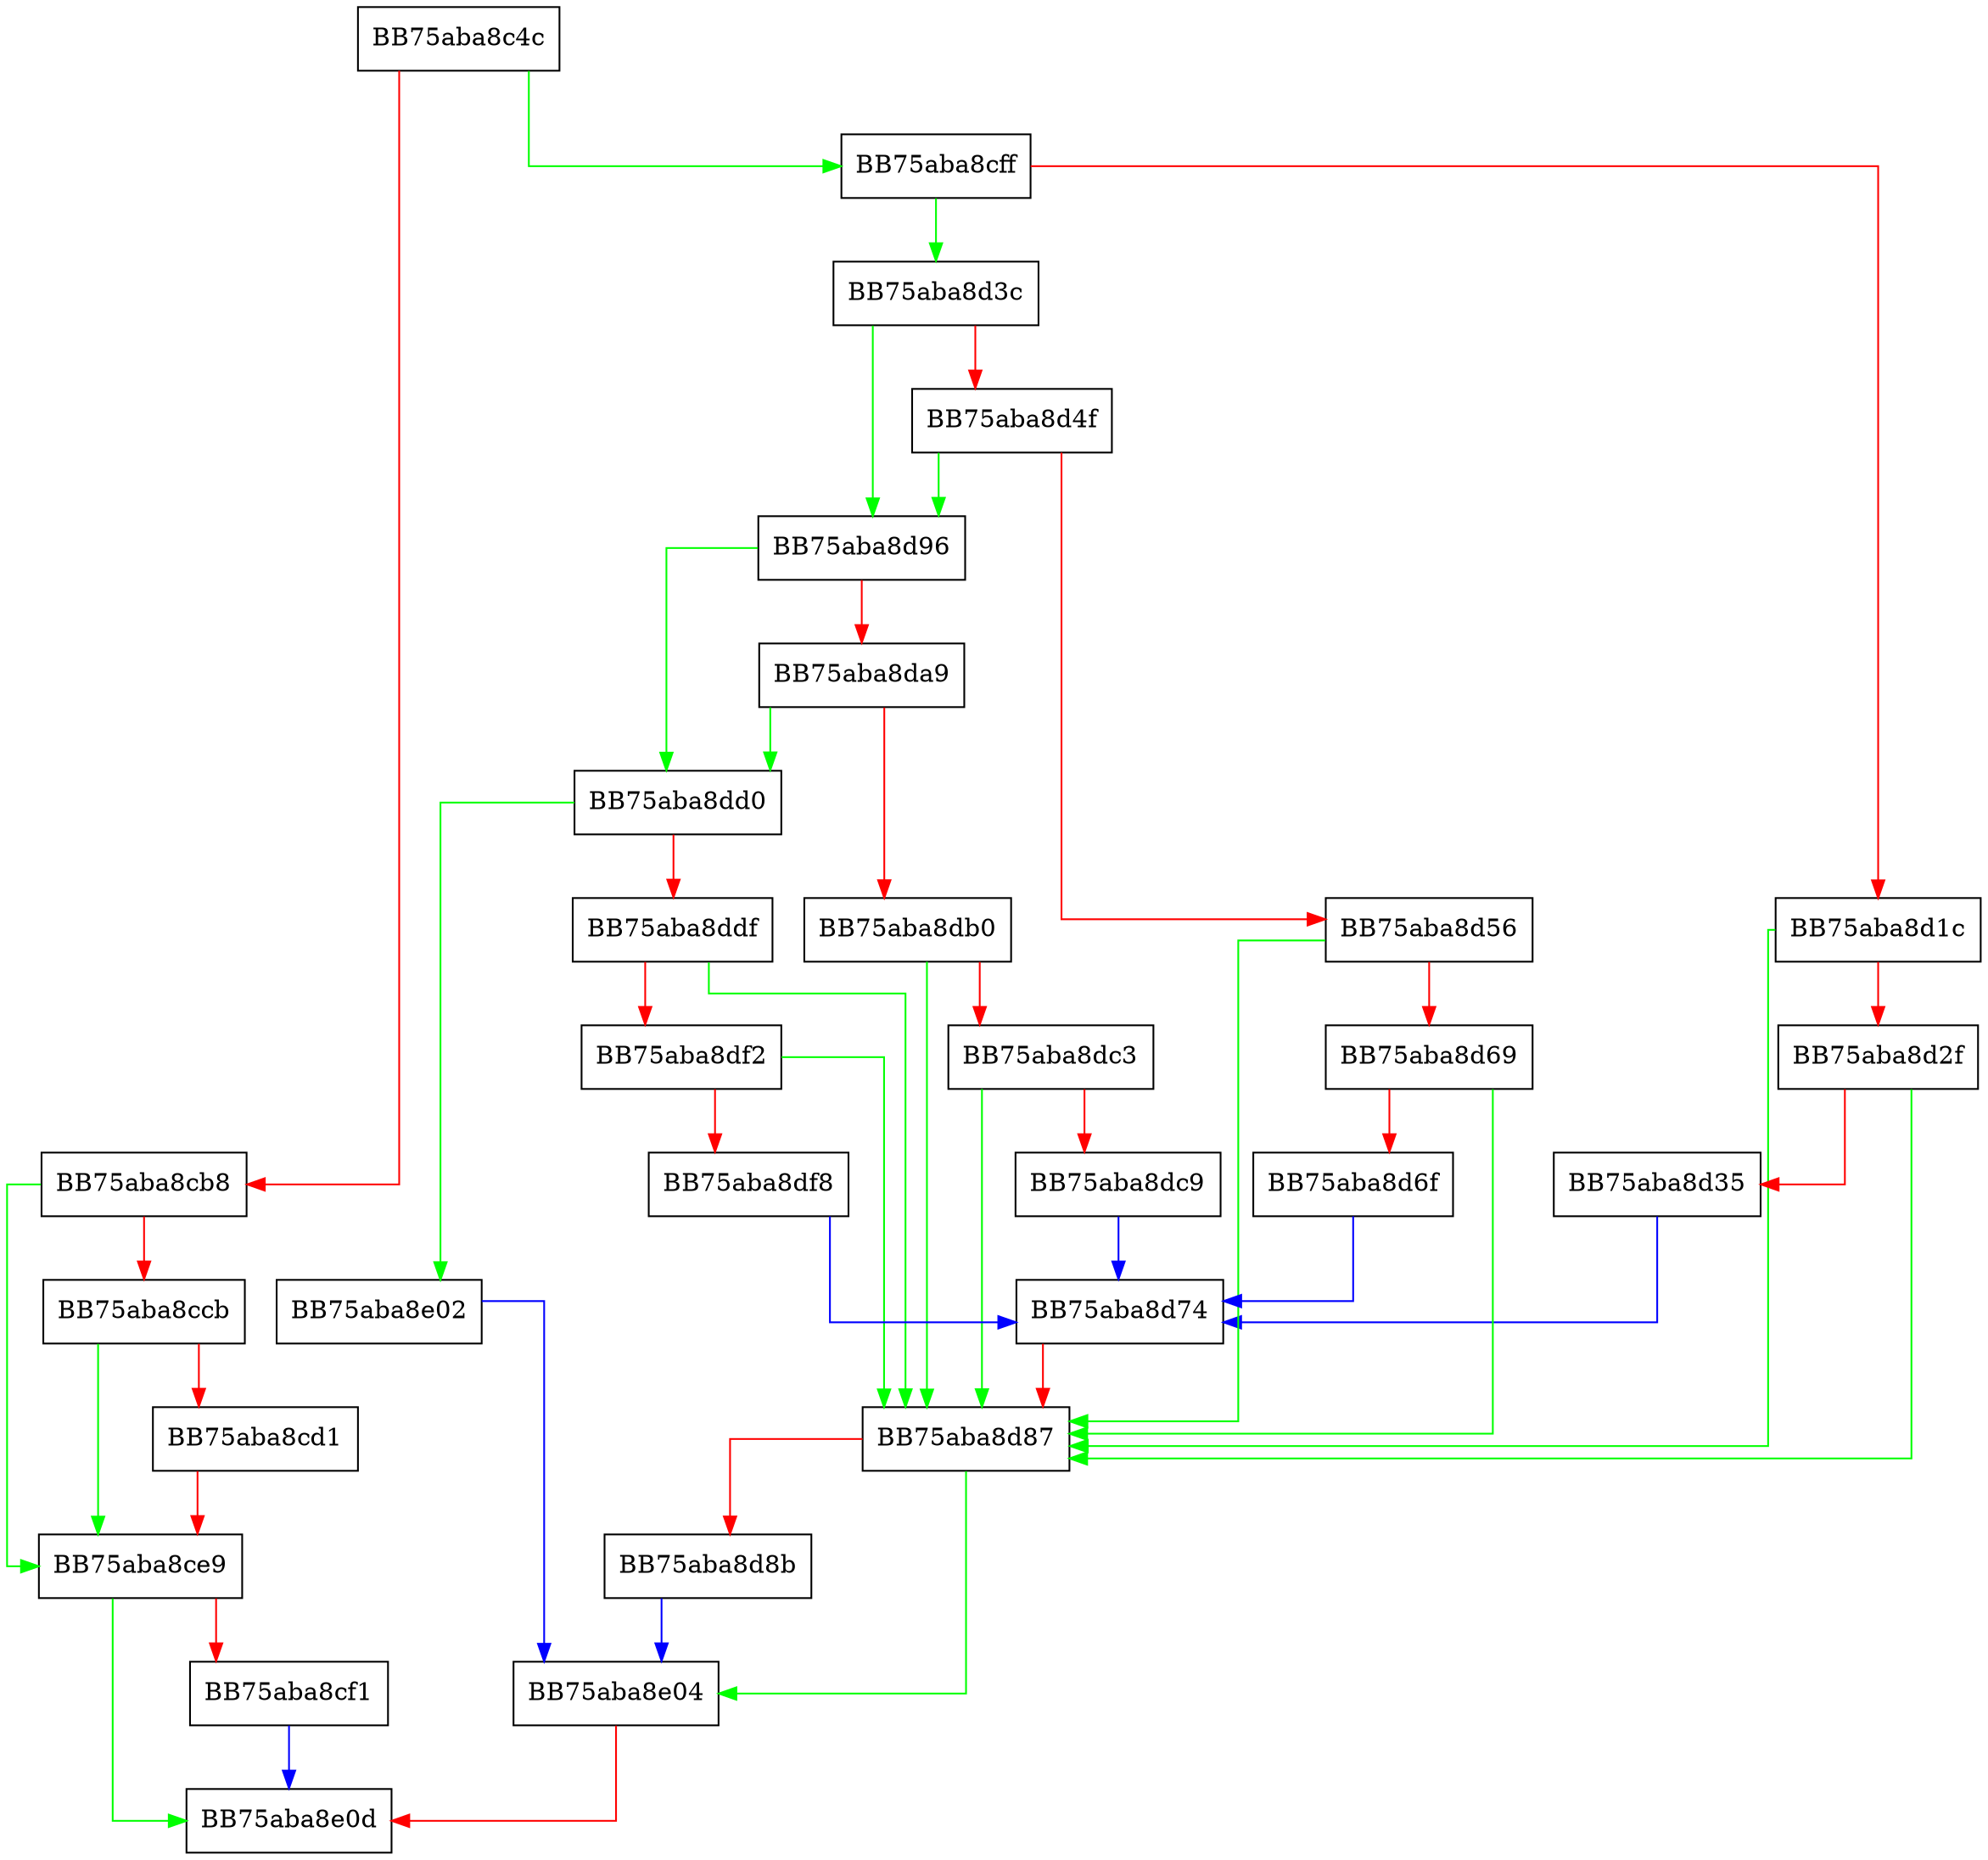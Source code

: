 digraph UninstallWFPProvider {
  node [shape="box"];
  graph [splines=ortho];
  BB75aba8c4c -> BB75aba8cff [color="green"];
  BB75aba8c4c -> BB75aba8cb8 [color="red"];
  BB75aba8cb8 -> BB75aba8ce9 [color="green"];
  BB75aba8cb8 -> BB75aba8ccb [color="red"];
  BB75aba8ccb -> BB75aba8ce9 [color="green"];
  BB75aba8ccb -> BB75aba8cd1 [color="red"];
  BB75aba8cd1 -> BB75aba8ce9 [color="red"];
  BB75aba8ce9 -> BB75aba8e0d [color="green"];
  BB75aba8ce9 -> BB75aba8cf1 [color="red"];
  BB75aba8cf1 -> BB75aba8e0d [color="blue"];
  BB75aba8cff -> BB75aba8d3c [color="green"];
  BB75aba8cff -> BB75aba8d1c [color="red"];
  BB75aba8d1c -> BB75aba8d87 [color="green"];
  BB75aba8d1c -> BB75aba8d2f [color="red"];
  BB75aba8d2f -> BB75aba8d87 [color="green"];
  BB75aba8d2f -> BB75aba8d35 [color="red"];
  BB75aba8d35 -> BB75aba8d74 [color="blue"];
  BB75aba8d3c -> BB75aba8d96 [color="green"];
  BB75aba8d3c -> BB75aba8d4f [color="red"];
  BB75aba8d4f -> BB75aba8d96 [color="green"];
  BB75aba8d4f -> BB75aba8d56 [color="red"];
  BB75aba8d56 -> BB75aba8d87 [color="green"];
  BB75aba8d56 -> BB75aba8d69 [color="red"];
  BB75aba8d69 -> BB75aba8d87 [color="green"];
  BB75aba8d69 -> BB75aba8d6f [color="red"];
  BB75aba8d6f -> BB75aba8d74 [color="blue"];
  BB75aba8d74 -> BB75aba8d87 [color="red"];
  BB75aba8d87 -> BB75aba8e04 [color="green"];
  BB75aba8d87 -> BB75aba8d8b [color="red"];
  BB75aba8d8b -> BB75aba8e04 [color="blue"];
  BB75aba8d96 -> BB75aba8dd0 [color="green"];
  BB75aba8d96 -> BB75aba8da9 [color="red"];
  BB75aba8da9 -> BB75aba8dd0 [color="green"];
  BB75aba8da9 -> BB75aba8db0 [color="red"];
  BB75aba8db0 -> BB75aba8d87 [color="green"];
  BB75aba8db0 -> BB75aba8dc3 [color="red"];
  BB75aba8dc3 -> BB75aba8d87 [color="green"];
  BB75aba8dc3 -> BB75aba8dc9 [color="red"];
  BB75aba8dc9 -> BB75aba8d74 [color="blue"];
  BB75aba8dd0 -> BB75aba8e02 [color="green"];
  BB75aba8dd0 -> BB75aba8ddf [color="red"];
  BB75aba8ddf -> BB75aba8d87 [color="green"];
  BB75aba8ddf -> BB75aba8df2 [color="red"];
  BB75aba8df2 -> BB75aba8d87 [color="green"];
  BB75aba8df2 -> BB75aba8df8 [color="red"];
  BB75aba8df8 -> BB75aba8d74 [color="blue"];
  BB75aba8e02 -> BB75aba8e04 [color="blue"];
  BB75aba8e04 -> BB75aba8e0d [color="red"];
}